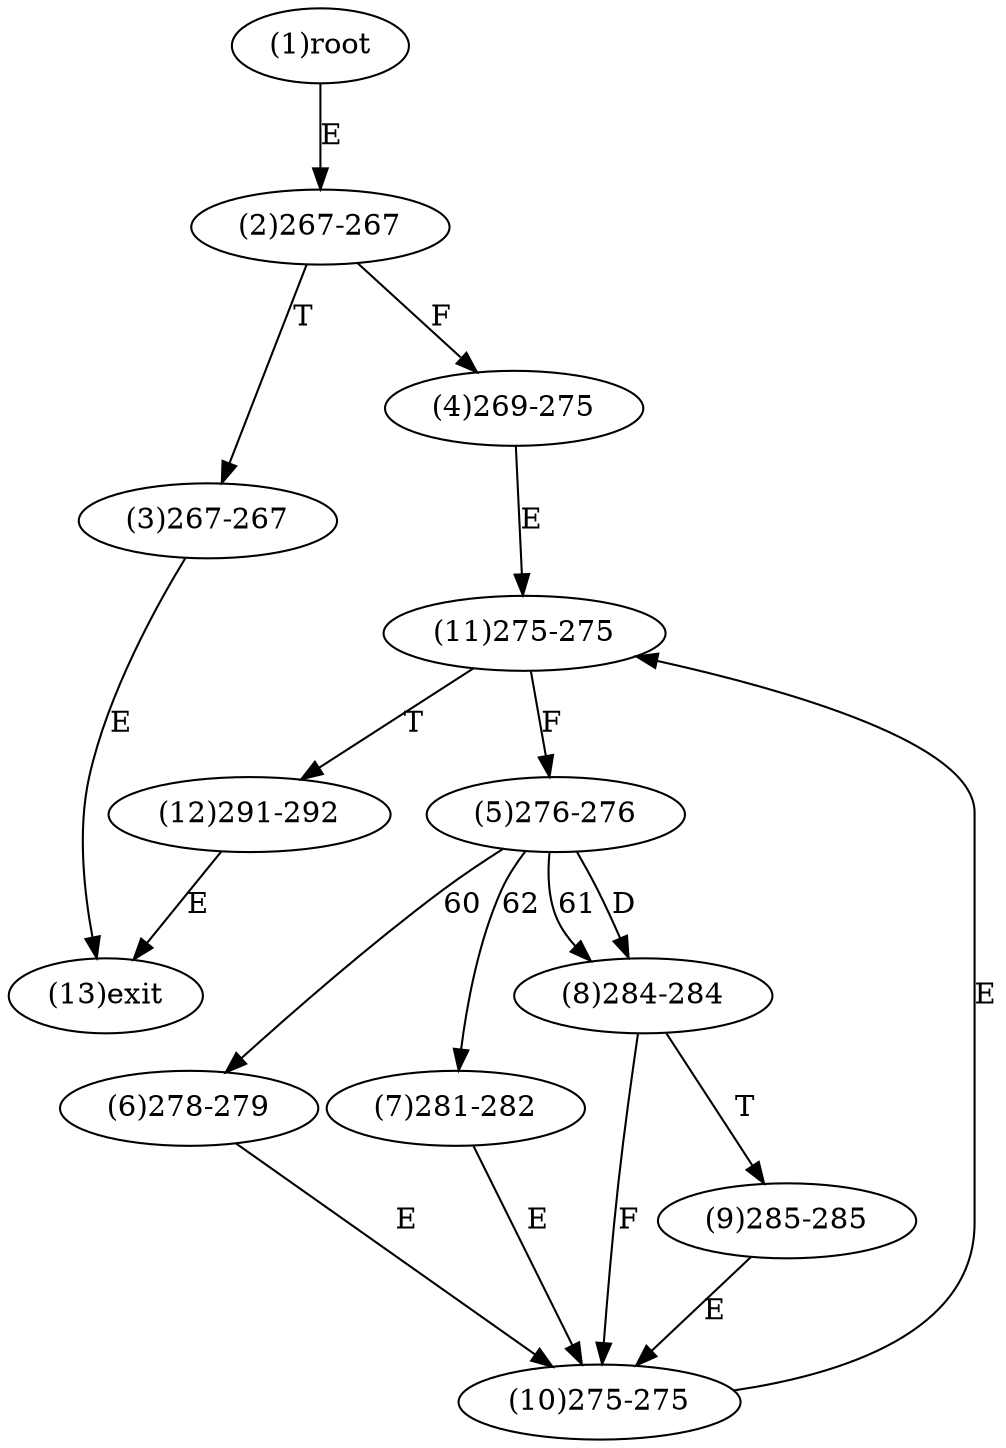 digraph "" { 
1[ label="(1)root"];
2[ label="(2)267-267"];
3[ label="(3)267-267"];
4[ label="(4)269-275"];
5[ label="(5)276-276"];
6[ label="(6)278-279"];
7[ label="(7)281-282"];
8[ label="(8)284-284"];
9[ label="(9)285-285"];
10[ label="(10)275-275"];
11[ label="(11)275-275"];
12[ label="(12)291-292"];
13[ label="(13)exit"];
1->2[ label="E"];
2->4[ label="F"];
2->3[ label="T"];
3->13[ label="E"];
4->11[ label="E"];
5->6[ label="60"];
5->8[ label="61"];
5->7[ label="62"];
5->8[ label="D"];
6->10[ label="E"];
7->10[ label="E"];
8->10[ label="F"];
8->9[ label="T"];
9->10[ label="E"];
10->11[ label="E"];
11->5[ label="F"];
11->12[ label="T"];
12->13[ label="E"];
}